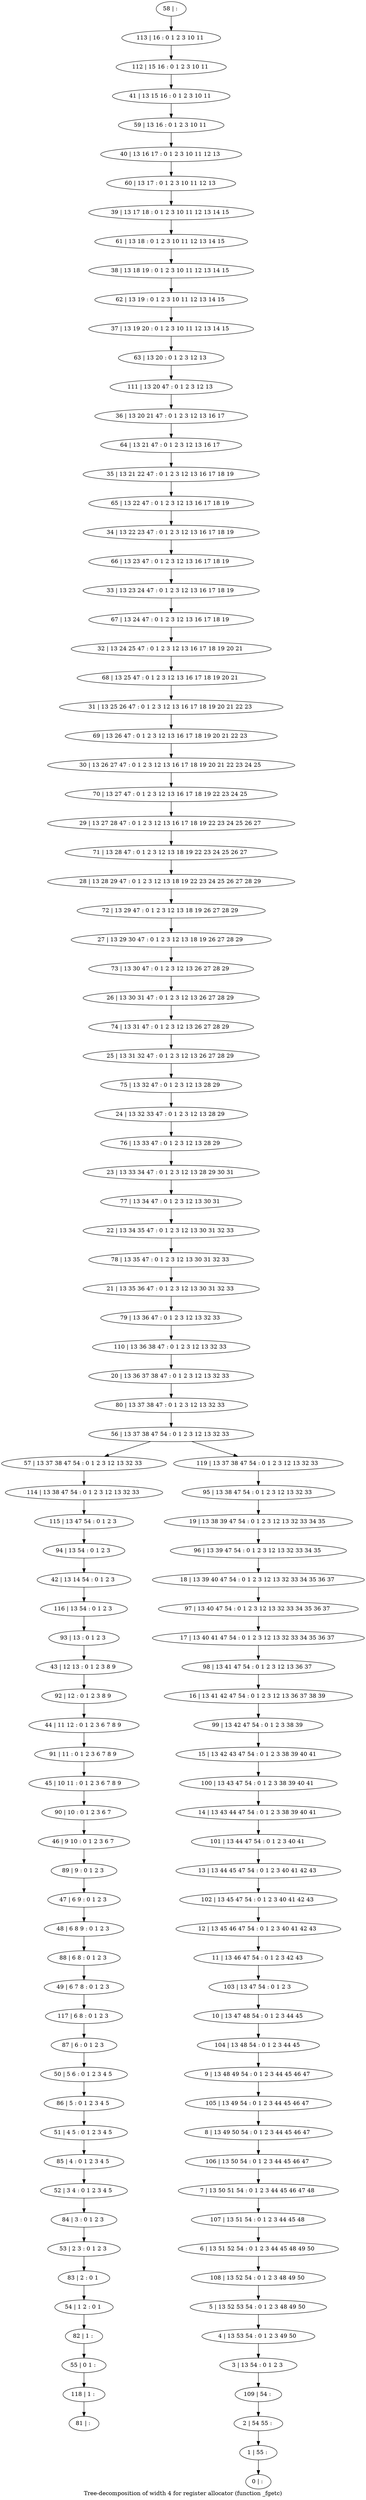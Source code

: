 digraph G {
graph [label="Tree-decomposition of width 4 for register allocator (function _fgetc)"]
0[label="0 | : "];
1[label="1 | 55 : "];
2[label="2 | 54 55 : "];
3[label="3 | 13 54 : 0 1 2 3 "];
4[label="4 | 13 53 54 : 0 1 2 3 49 50 "];
5[label="5 | 13 52 53 54 : 0 1 2 3 48 49 50 "];
6[label="6 | 13 51 52 54 : 0 1 2 3 44 45 48 49 50 "];
7[label="7 | 13 50 51 54 : 0 1 2 3 44 45 46 47 48 "];
8[label="8 | 13 49 50 54 : 0 1 2 3 44 45 46 47 "];
9[label="9 | 13 48 49 54 : 0 1 2 3 44 45 46 47 "];
10[label="10 | 13 47 48 54 : 0 1 2 3 44 45 "];
11[label="11 | 13 46 47 54 : 0 1 2 3 42 43 "];
12[label="12 | 13 45 46 47 54 : 0 1 2 3 40 41 42 43 "];
13[label="13 | 13 44 45 47 54 : 0 1 2 3 40 41 42 43 "];
14[label="14 | 13 43 44 47 54 : 0 1 2 3 38 39 40 41 "];
15[label="15 | 13 42 43 47 54 : 0 1 2 3 38 39 40 41 "];
16[label="16 | 13 41 42 47 54 : 0 1 2 3 12 13 36 37 38 39 "];
17[label="17 | 13 40 41 47 54 : 0 1 2 3 12 13 32 33 34 35 36 37 "];
18[label="18 | 13 39 40 47 54 : 0 1 2 3 12 13 32 33 34 35 36 37 "];
19[label="19 | 13 38 39 47 54 : 0 1 2 3 12 13 32 33 34 35 "];
20[label="20 | 13 36 37 38 47 : 0 1 2 3 12 13 32 33 "];
21[label="21 | 13 35 36 47 : 0 1 2 3 12 13 30 31 32 33 "];
22[label="22 | 13 34 35 47 : 0 1 2 3 12 13 30 31 32 33 "];
23[label="23 | 13 33 34 47 : 0 1 2 3 12 13 28 29 30 31 "];
24[label="24 | 13 32 33 47 : 0 1 2 3 12 13 28 29 "];
25[label="25 | 13 31 32 47 : 0 1 2 3 12 13 26 27 28 29 "];
26[label="26 | 13 30 31 47 : 0 1 2 3 12 13 26 27 28 29 "];
27[label="27 | 13 29 30 47 : 0 1 2 3 12 13 18 19 26 27 28 29 "];
28[label="28 | 13 28 29 47 : 0 1 2 3 12 13 18 19 22 23 24 25 26 27 28 29 "];
29[label="29 | 13 27 28 47 : 0 1 2 3 12 13 16 17 18 19 22 23 24 25 26 27 "];
30[label="30 | 13 26 27 47 : 0 1 2 3 12 13 16 17 18 19 20 21 22 23 24 25 "];
31[label="31 | 13 25 26 47 : 0 1 2 3 12 13 16 17 18 19 20 21 22 23 "];
32[label="32 | 13 24 25 47 : 0 1 2 3 12 13 16 17 18 19 20 21 "];
33[label="33 | 13 23 24 47 : 0 1 2 3 12 13 16 17 18 19 "];
34[label="34 | 13 22 23 47 : 0 1 2 3 12 13 16 17 18 19 "];
35[label="35 | 13 21 22 47 : 0 1 2 3 12 13 16 17 18 19 "];
36[label="36 | 13 20 21 47 : 0 1 2 3 12 13 16 17 "];
37[label="37 | 13 19 20 : 0 1 2 3 10 11 12 13 14 15 "];
38[label="38 | 13 18 19 : 0 1 2 3 10 11 12 13 14 15 "];
39[label="39 | 13 17 18 : 0 1 2 3 10 11 12 13 14 15 "];
40[label="40 | 13 16 17 : 0 1 2 3 10 11 12 13 "];
41[label="41 | 13 15 16 : 0 1 2 3 10 11 "];
42[label="42 | 13 14 54 : 0 1 2 3 "];
43[label="43 | 12 13 : 0 1 2 3 8 9 "];
44[label="44 | 11 12 : 0 1 2 3 6 7 8 9 "];
45[label="45 | 10 11 : 0 1 2 3 6 7 8 9 "];
46[label="46 | 9 10 : 0 1 2 3 6 7 "];
47[label="47 | 6 9 : 0 1 2 3 "];
48[label="48 | 6 8 9 : 0 1 2 3 "];
49[label="49 | 6 7 8 : 0 1 2 3 "];
50[label="50 | 5 6 : 0 1 2 3 4 5 "];
51[label="51 | 4 5 : 0 1 2 3 4 5 "];
52[label="52 | 3 4 : 0 1 2 3 4 5 "];
53[label="53 | 2 3 : 0 1 2 3 "];
54[label="54 | 1 2 : 0 1 "];
55[label="55 | 0 1 : "];
56[label="56 | 13 37 38 47 54 : 0 1 2 3 12 13 32 33 "];
57[label="57 | 13 37 38 47 54 : 0 1 2 3 12 13 32 33 "];
58[label="58 | : "];
59[label="59 | 13 16 : 0 1 2 3 10 11 "];
60[label="60 | 13 17 : 0 1 2 3 10 11 12 13 "];
61[label="61 | 13 18 : 0 1 2 3 10 11 12 13 14 15 "];
62[label="62 | 13 19 : 0 1 2 3 10 11 12 13 14 15 "];
63[label="63 | 13 20 : 0 1 2 3 12 13 "];
64[label="64 | 13 21 47 : 0 1 2 3 12 13 16 17 "];
65[label="65 | 13 22 47 : 0 1 2 3 12 13 16 17 18 19 "];
66[label="66 | 13 23 47 : 0 1 2 3 12 13 16 17 18 19 "];
67[label="67 | 13 24 47 : 0 1 2 3 12 13 16 17 18 19 "];
68[label="68 | 13 25 47 : 0 1 2 3 12 13 16 17 18 19 20 21 "];
69[label="69 | 13 26 47 : 0 1 2 3 12 13 16 17 18 19 20 21 22 23 "];
70[label="70 | 13 27 47 : 0 1 2 3 12 13 16 17 18 19 22 23 24 25 "];
71[label="71 | 13 28 47 : 0 1 2 3 12 13 18 19 22 23 24 25 26 27 "];
72[label="72 | 13 29 47 : 0 1 2 3 12 13 18 19 26 27 28 29 "];
73[label="73 | 13 30 47 : 0 1 2 3 12 13 26 27 28 29 "];
74[label="74 | 13 31 47 : 0 1 2 3 12 13 26 27 28 29 "];
75[label="75 | 13 32 47 : 0 1 2 3 12 13 28 29 "];
76[label="76 | 13 33 47 : 0 1 2 3 12 13 28 29 "];
77[label="77 | 13 34 47 : 0 1 2 3 12 13 30 31 "];
78[label="78 | 13 35 47 : 0 1 2 3 12 13 30 31 32 33 "];
79[label="79 | 13 36 47 : 0 1 2 3 12 13 32 33 "];
80[label="80 | 13 37 38 47 : 0 1 2 3 12 13 32 33 "];
81[label="81 | : "];
82[label="82 | 1 : "];
83[label="83 | 2 : 0 1 "];
84[label="84 | 3 : 0 1 2 3 "];
85[label="85 | 4 : 0 1 2 3 4 5 "];
86[label="86 | 5 : 0 1 2 3 4 5 "];
87[label="87 | 6 : 0 1 2 3 "];
88[label="88 | 6 8 : 0 1 2 3 "];
89[label="89 | 9 : 0 1 2 3 "];
90[label="90 | 10 : 0 1 2 3 6 7 "];
91[label="91 | 11 : 0 1 2 3 6 7 8 9 "];
92[label="92 | 12 : 0 1 2 3 8 9 "];
93[label="93 | 13 : 0 1 2 3 "];
94[label="94 | 13 54 : 0 1 2 3 "];
95[label="95 | 13 38 47 54 : 0 1 2 3 12 13 32 33 "];
96[label="96 | 13 39 47 54 : 0 1 2 3 12 13 32 33 34 35 "];
97[label="97 | 13 40 47 54 : 0 1 2 3 12 13 32 33 34 35 36 37 "];
98[label="98 | 13 41 47 54 : 0 1 2 3 12 13 36 37 "];
99[label="99 | 13 42 47 54 : 0 1 2 3 38 39 "];
100[label="100 | 13 43 47 54 : 0 1 2 3 38 39 40 41 "];
101[label="101 | 13 44 47 54 : 0 1 2 3 40 41 "];
102[label="102 | 13 45 47 54 : 0 1 2 3 40 41 42 43 "];
103[label="103 | 13 47 54 : 0 1 2 3 "];
104[label="104 | 13 48 54 : 0 1 2 3 44 45 "];
105[label="105 | 13 49 54 : 0 1 2 3 44 45 46 47 "];
106[label="106 | 13 50 54 : 0 1 2 3 44 45 46 47 "];
107[label="107 | 13 51 54 : 0 1 2 3 44 45 48 "];
108[label="108 | 13 52 54 : 0 1 2 3 48 49 50 "];
109[label="109 | 54 : "];
110[label="110 | 13 36 38 47 : 0 1 2 3 12 13 32 33 "];
111[label="111 | 13 20 47 : 0 1 2 3 12 13 "];
112[label="112 | 15 16 : 0 1 2 3 10 11 "];
113[label="113 | 16 : 0 1 2 3 10 11 "];
114[label="114 | 13 38 47 54 : 0 1 2 3 12 13 32 33 "];
115[label="115 | 13 47 54 : 0 1 2 3 "];
116[label="116 | 13 54 : 0 1 2 3 "];
117[label="117 | 6 8 : 0 1 2 3 "];
118[label="118 | 1 : "];
119[label="119 | 13 37 38 47 54 : 0 1 2 3 12 13 32 33 "];
47->48 ;
82->55 ;
54->82 ;
83->54 ;
53->83 ;
84->53 ;
52->84 ;
85->52 ;
51->85 ;
86->51 ;
50->86 ;
87->50 ;
88->49 ;
48->88 ;
89->47 ;
46->89 ;
90->46 ;
45->90 ;
91->45 ;
44->91 ;
92->44 ;
43->92 ;
93->43 ;
94->42 ;
57->114 ;
115->94 ;
114->115 ;
116->93 ;
42->116 ;
117->87 ;
49->117 ;
118->81 ;
55->118 ;
58->113 ;
113->112 ;
112->41 ;
41->59 ;
59->40 ;
40->60 ;
60->39 ;
39->61 ;
61->38 ;
38->62 ;
62->37 ;
37->63 ;
63->111 ;
111->36 ;
36->64 ;
64->35 ;
35->65 ;
65->34 ;
34->66 ;
66->33 ;
33->67 ;
67->32 ;
32->68 ;
68->31 ;
31->69 ;
69->30 ;
30->70 ;
70->29 ;
29->71 ;
71->28 ;
28->72 ;
72->27 ;
27->73 ;
73->26 ;
26->74 ;
74->25 ;
25->75 ;
75->24 ;
24->76 ;
76->23 ;
23->77 ;
77->22 ;
22->78 ;
78->21 ;
21->79 ;
79->110 ;
110->20 ;
20->80 ;
80->56 ;
95->19 ;
19->96 ;
96->18 ;
18->97 ;
97->17 ;
17->98 ;
98->16 ;
16->99 ;
99->15 ;
15->100 ;
100->14 ;
14->101 ;
101->13 ;
13->102 ;
102->12 ;
12->11 ;
11->103 ;
103->10 ;
10->104 ;
104->9 ;
9->105 ;
105->8 ;
8->106 ;
106->7 ;
7->107 ;
107->6 ;
6->108 ;
108->5 ;
5->4 ;
4->3 ;
3->109 ;
109->2 ;
2->1 ;
1->0 ;
119->95 ;
56->57 ;
56->119 ;
}
